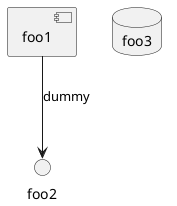 {
  "sha1": "6f3qr4g3awr3ofj07kb2x74sdfkcz55",
  "insertion": {
    "when": "2024-05-30T20:48:20.942Z",
    "user": "plantuml@gmail.com"
  }
}
@startuml
component foo1
interface foo2
database foo3
foo1 --> foo2 : dummy
@enduml
